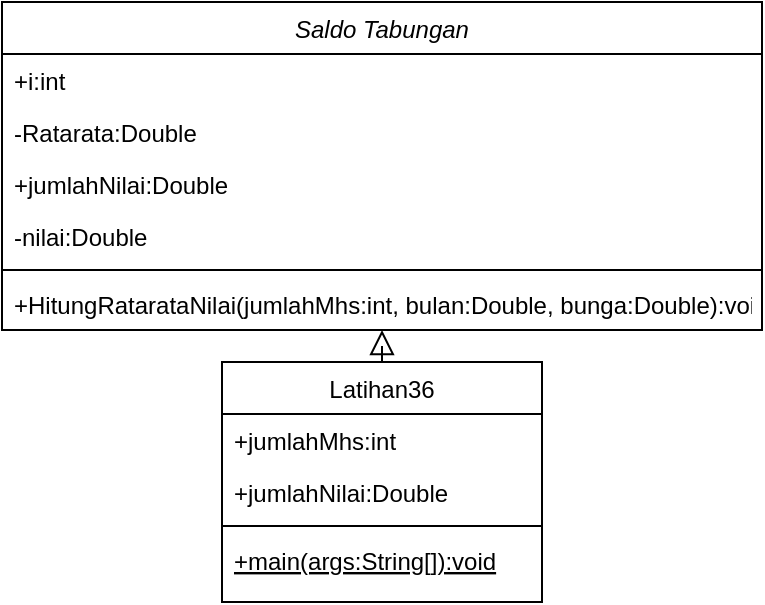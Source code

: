 <mxfile version="13.8.9-1" type="github">
  <diagram id="C5RBs43oDa-KdzZeNtuy" name="Page-1">
    <mxGraphModel dx="462" dy="761" grid="1" gridSize="10" guides="1" tooltips="1" connect="1" arrows="1" fold="1" page="1" pageScale="1" pageWidth="827" pageHeight="1169" math="0" shadow="0">
      <root>
        <mxCell id="WIyWlLk6GJQsqaUBKTNV-0" />
        <mxCell id="WIyWlLk6GJQsqaUBKTNV-1" parent="WIyWlLk6GJQsqaUBKTNV-0" />
        <mxCell id="FF0yNDdwQjvLZj3hmHpH-0" value="Saldo Tabungan" style="swimlane;fontStyle=2;align=center;verticalAlign=top;childLayout=stackLayout;horizontal=1;startSize=26;horizontalStack=0;resizeParent=1;resizeLast=0;collapsible=1;marginBottom=0;rounded=0;shadow=0;strokeWidth=1;" vertex="1" parent="WIyWlLk6GJQsqaUBKTNV-1">
          <mxGeometry x="220" y="180" width="380" height="164" as="geometry">
            <mxRectangle x="230" y="140" width="160" height="26" as="alternateBounds" />
          </mxGeometry>
        </mxCell>
        <mxCell id="FF0yNDdwQjvLZj3hmHpH-1" value="+i:int" style="text;align=left;verticalAlign=top;spacingLeft=4;spacingRight=4;overflow=hidden;rotatable=0;points=[[0,0.5],[1,0.5]];portConstraint=eastwest;rounded=0;shadow=0;html=0;" vertex="1" parent="FF0yNDdwQjvLZj3hmHpH-0">
          <mxGeometry y="26" width="380" height="26" as="geometry" />
        </mxCell>
        <mxCell id="FF0yNDdwQjvLZj3hmHpH-11" value="-Ratarata:Double" style="text;align=left;verticalAlign=top;spacingLeft=4;spacingRight=4;overflow=hidden;rotatable=0;points=[[0,0.5],[1,0.5]];portConstraint=eastwest;" vertex="1" parent="FF0yNDdwQjvLZj3hmHpH-0">
          <mxGeometry y="52" width="380" height="26" as="geometry" />
        </mxCell>
        <mxCell id="FF0yNDdwQjvLZj3hmHpH-14" value="+jumlahNilai:Double" style="text;align=left;verticalAlign=top;spacingLeft=4;spacingRight=4;overflow=hidden;rotatable=0;points=[[0,0.5],[1,0.5]];portConstraint=eastwest;rounded=0;shadow=0;html=0;" vertex="1" parent="FF0yNDdwQjvLZj3hmHpH-0">
          <mxGeometry y="78" width="380" height="26" as="geometry" />
        </mxCell>
        <mxCell id="FF0yNDdwQjvLZj3hmHpH-12" value="-nilai:Double" style="text;align=left;verticalAlign=top;spacingLeft=4;spacingRight=4;overflow=hidden;rotatable=0;points=[[0,0.5],[1,0.5]];portConstraint=eastwest;rounded=0;shadow=0;html=0;" vertex="1" parent="FF0yNDdwQjvLZj3hmHpH-0">
          <mxGeometry y="104" width="380" height="26" as="geometry" />
        </mxCell>
        <mxCell id="FF0yNDdwQjvLZj3hmHpH-2" value="" style="line;html=1;strokeWidth=1;align=left;verticalAlign=middle;spacingTop=-1;spacingLeft=3;spacingRight=3;rotatable=0;labelPosition=right;points=[];portConstraint=eastwest;" vertex="1" parent="FF0yNDdwQjvLZj3hmHpH-0">
          <mxGeometry y="130" width="380" height="8" as="geometry" />
        </mxCell>
        <mxCell id="FF0yNDdwQjvLZj3hmHpH-3" value="+HitungRatarataNilai(jumlahMhs:int, bulan:Double, bunga:Double):void" style="text;align=left;verticalAlign=top;spacingLeft=4;spacingRight=4;overflow=hidden;rotatable=0;points=[[0,0.5],[1,0.5]];portConstraint=eastwest;" vertex="1" parent="FF0yNDdwQjvLZj3hmHpH-0">
          <mxGeometry y="138" width="380" height="26" as="geometry" />
        </mxCell>
        <mxCell id="FF0yNDdwQjvLZj3hmHpH-4" value="Latihan36" style="swimlane;fontStyle=0;align=center;verticalAlign=top;childLayout=stackLayout;horizontal=1;startSize=26;horizontalStack=0;resizeParent=1;resizeLast=0;collapsible=1;marginBottom=0;rounded=0;shadow=0;strokeWidth=1;" vertex="1" parent="WIyWlLk6GJQsqaUBKTNV-1">
          <mxGeometry x="330" y="360" width="160" height="120" as="geometry">
            <mxRectangle x="130" y="380" width="160" height="26" as="alternateBounds" />
          </mxGeometry>
        </mxCell>
        <mxCell id="FF0yNDdwQjvLZj3hmHpH-13" value="+jumlahMhs:int" style="text;align=left;verticalAlign=top;spacingLeft=4;spacingRight=4;overflow=hidden;rotatable=0;points=[[0,0.5],[1,0.5]];portConstraint=eastwest;rounded=0;shadow=0;html=0;" vertex="1" parent="FF0yNDdwQjvLZj3hmHpH-4">
          <mxGeometry y="26" width="160" height="26" as="geometry" />
        </mxCell>
        <mxCell id="FF0yNDdwQjvLZj3hmHpH-7" value="+jumlahNilai:Double" style="text;align=left;verticalAlign=top;spacingLeft=4;spacingRight=4;overflow=hidden;rotatable=0;points=[[0,0.5],[1,0.5]];portConstraint=eastwest;rounded=0;shadow=0;html=0;" vertex="1" parent="FF0yNDdwQjvLZj3hmHpH-4">
          <mxGeometry y="52" width="160" height="26" as="geometry" />
        </mxCell>
        <mxCell id="FF0yNDdwQjvLZj3hmHpH-8" value="" style="line;html=1;strokeWidth=1;align=left;verticalAlign=middle;spacingTop=-1;spacingLeft=3;spacingRight=3;rotatable=0;labelPosition=right;points=[];portConstraint=eastwest;" vertex="1" parent="FF0yNDdwQjvLZj3hmHpH-4">
          <mxGeometry y="78" width="160" height="8" as="geometry" />
        </mxCell>
        <mxCell id="FF0yNDdwQjvLZj3hmHpH-9" value="+main(args:String[]):void" style="text;align=left;verticalAlign=top;spacingLeft=4;spacingRight=4;overflow=hidden;rotatable=0;points=[[0,0.5],[1,0.5]];portConstraint=eastwest;fontStyle=4" vertex="1" parent="FF0yNDdwQjvLZj3hmHpH-4">
          <mxGeometry y="86" width="160" height="18" as="geometry" />
        </mxCell>
        <mxCell id="FF0yNDdwQjvLZj3hmHpH-10" value="" style="endArrow=block;endSize=10;endFill=0;shadow=0;strokeWidth=1;rounded=0;edgeStyle=elbowEdgeStyle;elbow=vertical;" edge="1" parent="WIyWlLk6GJQsqaUBKTNV-1" source="FF0yNDdwQjvLZj3hmHpH-4" target="FF0yNDdwQjvLZj3hmHpH-0">
          <mxGeometry width="160" relative="1" as="geometry">
            <mxPoint x="200" y="203" as="sourcePoint" />
            <mxPoint x="200" y="203" as="targetPoint" />
          </mxGeometry>
        </mxCell>
      </root>
    </mxGraphModel>
  </diagram>
</mxfile>
